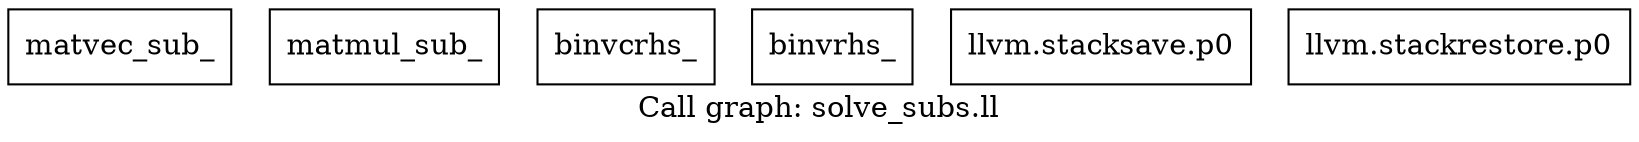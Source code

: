 digraph "Call graph: solve_subs.ll" {
	label="Call graph: solve_subs.ll";

	Node0x56149cab5b60 [shape=record,label="{matvec_sub_}"];
	Node0x56149cab5c10 [shape=record,label="{matmul_sub_}"];
	Node0x56149cab5c90 [shape=record,label="{binvcrhs_}"];
	Node0x56149cab5d10 [shape=record,label="{binvrhs_}"];
	Node0x56149cab5d90 [shape=record,label="{llvm.stacksave.p0}"];
	Node0x56149cab5f60 [shape=record,label="{llvm.stackrestore.p0}"];
}

